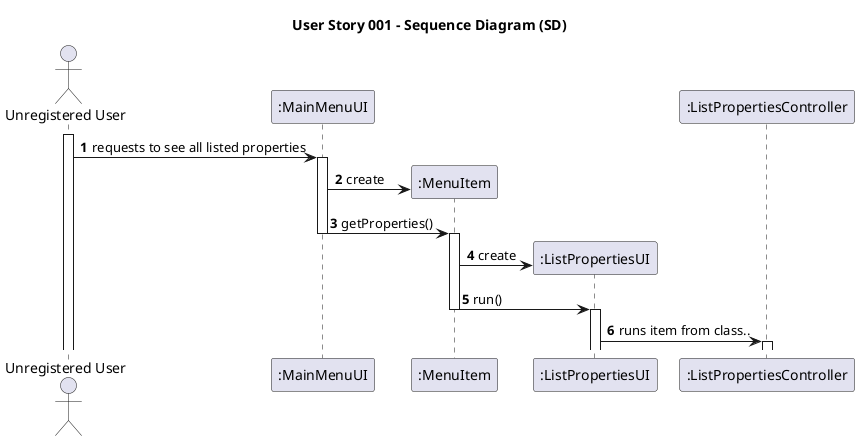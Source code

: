 @startuml
skinparam packageStyle rectangle
skinparam shadowing false

title User Story 001 - Sequence Diagram (SD)

autonumber

actor "Unregistered User" as User
participant ":MainMenuUI" as MainUI
participant ":MenuItem" as Menu
participant ":ListPropertiesUI" as ListUI
participant ":ListPropertiesController" as CTRL


activate User

    User -> MainUI : requests to see all listed properties
    activate MainUI

    MainUI -> Menu** : create
    MainUI -> Menu : getProperties()
    deactivate MainUI
    activate Menu

    Menu -> ListUI** : create
    Menu -> ListUI : run()
    deactivate Menu
    activate ListUI

    ListUI -> CTRL : runs item from class..

    activate CTRL
@enduml